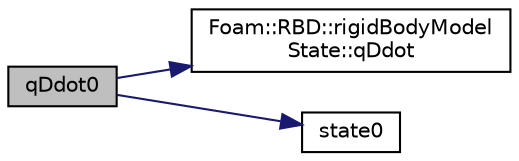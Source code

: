 digraph "qDdot0"
{
  bgcolor="transparent";
  edge [fontname="Helvetica",fontsize="10",labelfontname="Helvetica",labelfontsize="10"];
  node [fontname="Helvetica",fontsize="10",shape=record];
  rankdir="LR";
  Node41 [label="qDdot0",height=0.2,width=0.4,color="black", fillcolor="grey75", style="filled", fontcolor="black"];
  Node41 -> Node42 [color="midnightblue",fontsize="10",style="solid",fontname="Helvetica"];
  Node42 [label="Foam::RBD::rigidBodyModel\lState::qDdot",height=0.2,width=0.4,color="black",URL="$a30457.html#a40bb05e0b45348f4133ec0b1e0966629",tooltip="Return access to the joint acceleration. "];
  Node41 -> Node43 [color="midnightblue",fontsize="10",style="solid",fontname="Helvetica"];
  Node43 [label="state0",height=0.2,width=0.4,color="black",URL="$a30473.html#a8df64fc776cd5e41cb90230ed69f9b0d",tooltip="Return the previous motion state. "];
}

